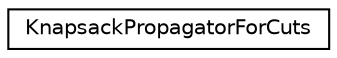 digraph "Graphical Class Hierarchy"
{
 // LATEX_PDF_SIZE
  edge [fontname="Helvetica",fontsize="10",labelfontname="Helvetica",labelfontsize="10"];
  node [fontname="Helvetica",fontsize="10",shape=record];
  rankdir="LR";
  Node0 [label="KnapsackPropagatorForCuts",height=0.2,width=0.4,color="black", fillcolor="white", style="filled",URL="$classoperations__research_1_1_knapsack_propagator_for_cuts.html",tooltip=" "];
}
